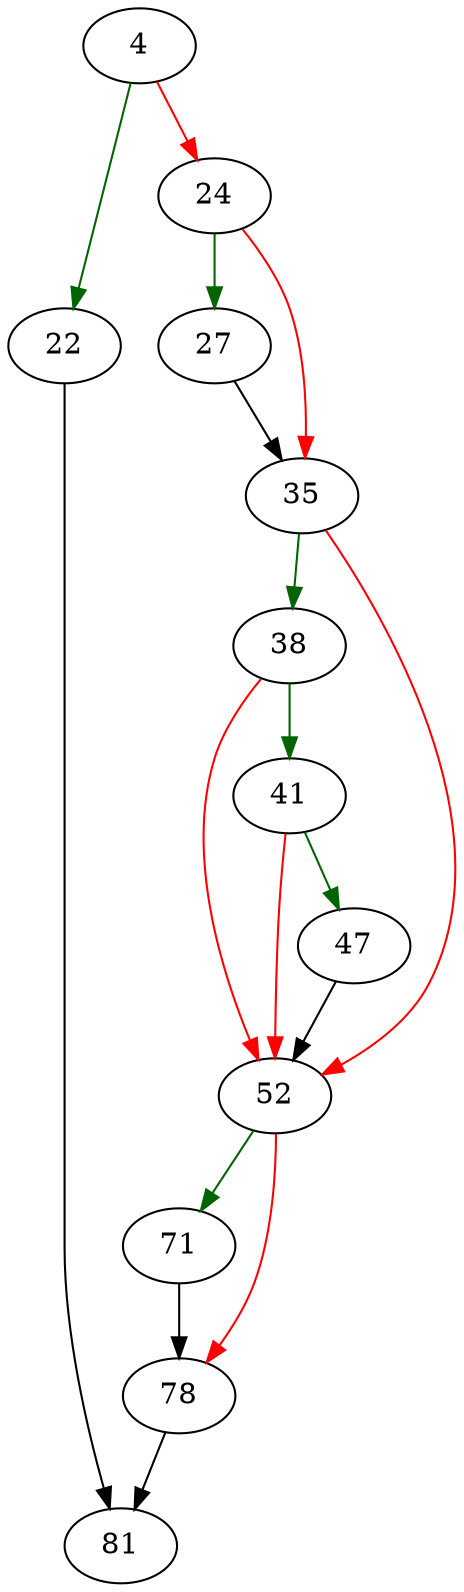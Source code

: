 strict digraph "sqlite3BtreeSetPageSize" {
	// Node definitions.
	4 [entry=true];
	22;
	24;
	81;
	27;
	35;
	38;
	52;
	41;
	47;
	71;
	78;

	// Edge definitions.
	4 -> 22 [
		color=darkgreen
		cond=true
	];
	4 -> 24 [
		color=red
		cond=false
	];
	22 -> 81;
	24 -> 27 [
		color=darkgreen
		cond=true
	];
	24 -> 35 [
		color=red
		cond=false
	];
	27 -> 35;
	35 -> 38 [
		color=darkgreen
		cond=true
	];
	35 -> 52 [
		color=red
		cond=false
	];
	38 -> 52 [
		color=red
		cond=false
	];
	38 -> 41 [
		color=darkgreen
		cond=true
	];
	52 -> 71 [
		color=darkgreen
		cond=true
	];
	52 -> 78 [
		color=red
		cond=false
	];
	41 -> 52 [
		color=red
		cond=false
	];
	41 -> 47 [
		color=darkgreen
		cond=true
	];
	47 -> 52;
	71 -> 78;
	78 -> 81;
}